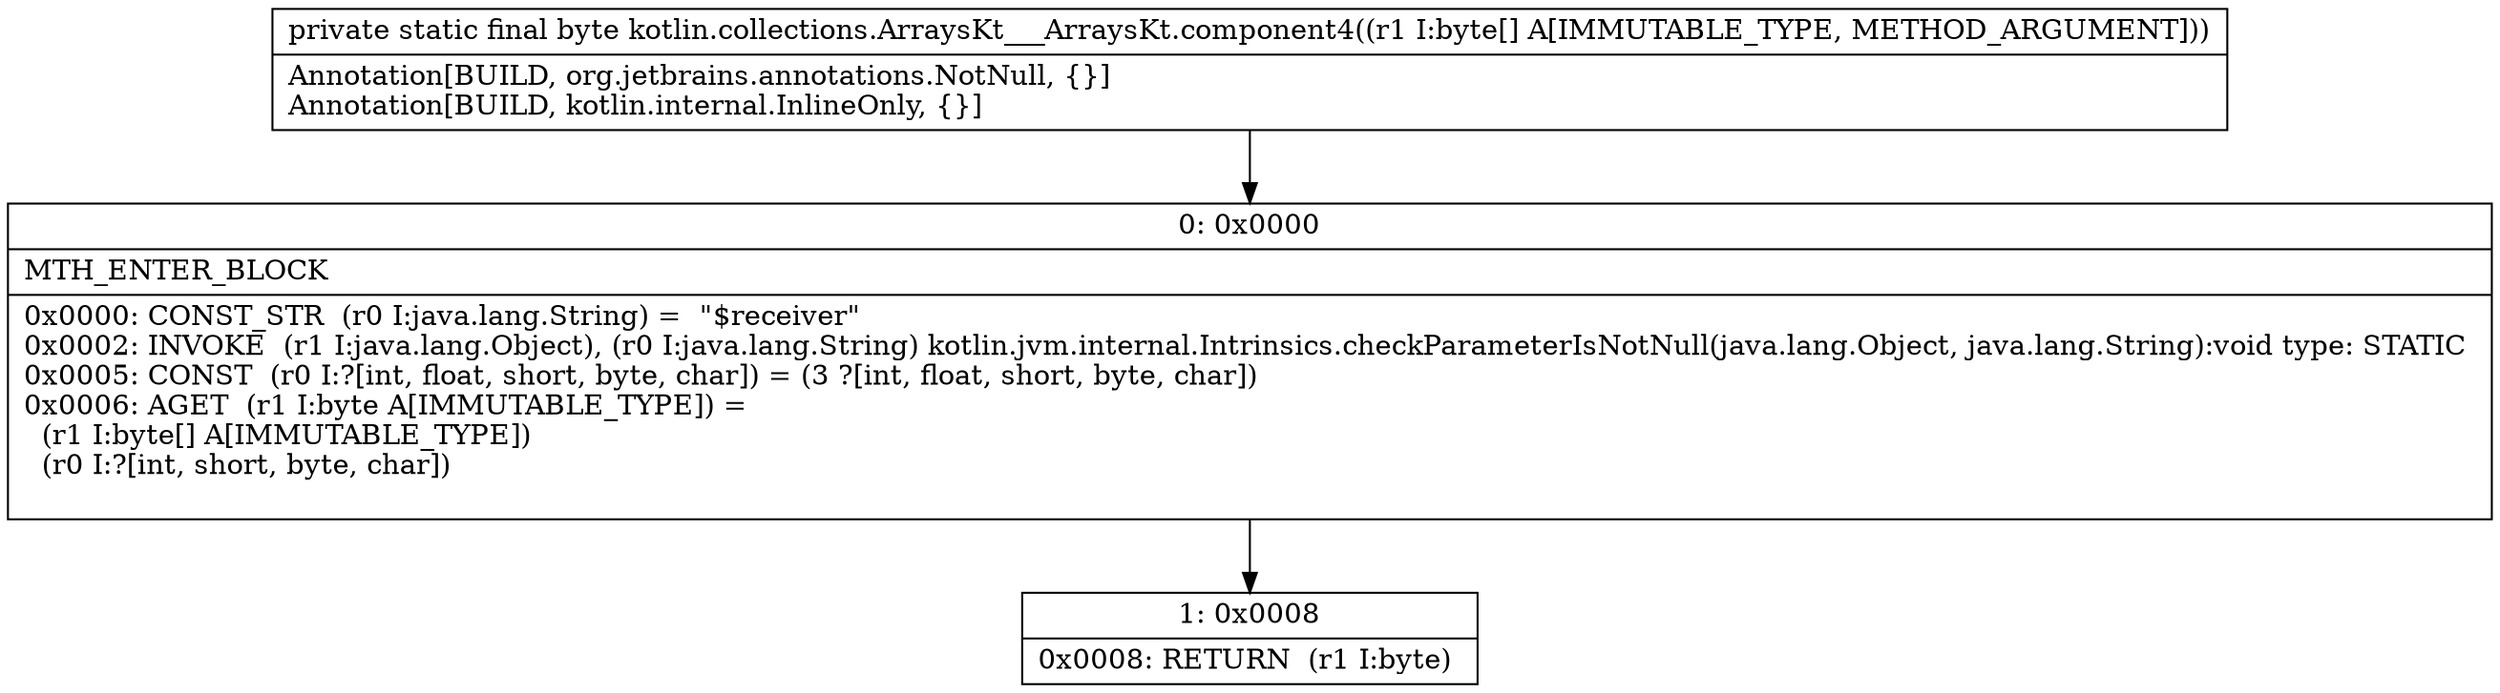 digraph "CFG forkotlin.collections.ArraysKt___ArraysKt.component4([B)B" {
Node_0 [shape=record,label="{0\:\ 0x0000|MTH_ENTER_BLOCK\l|0x0000: CONST_STR  (r0 I:java.lang.String) =  \"$receiver\" \l0x0002: INVOKE  (r1 I:java.lang.Object), (r0 I:java.lang.String) kotlin.jvm.internal.Intrinsics.checkParameterIsNotNull(java.lang.Object, java.lang.String):void type: STATIC \l0x0005: CONST  (r0 I:?[int, float, short, byte, char]) = (3 ?[int, float, short, byte, char]) \l0x0006: AGET  (r1 I:byte A[IMMUTABLE_TYPE]) = \l  (r1 I:byte[] A[IMMUTABLE_TYPE])\l  (r0 I:?[int, short, byte, char])\l \l}"];
Node_1 [shape=record,label="{1\:\ 0x0008|0x0008: RETURN  (r1 I:byte) \l}"];
MethodNode[shape=record,label="{private static final byte kotlin.collections.ArraysKt___ArraysKt.component4((r1 I:byte[] A[IMMUTABLE_TYPE, METHOD_ARGUMENT]))  | Annotation[BUILD, org.jetbrains.annotations.NotNull, \{\}]\lAnnotation[BUILD, kotlin.internal.InlineOnly, \{\}]\l}"];
MethodNode -> Node_0;
Node_0 -> Node_1;
}

